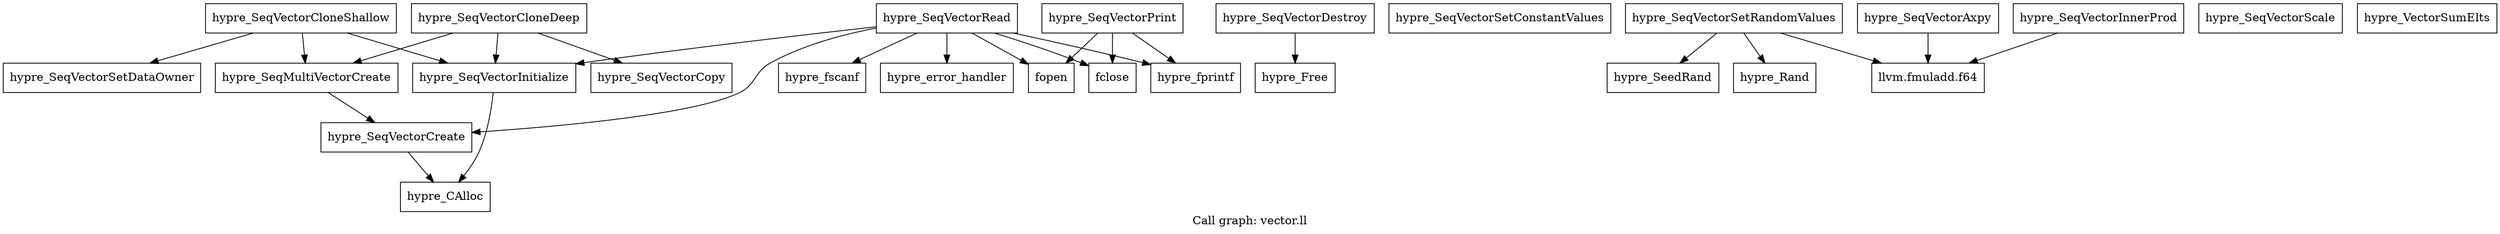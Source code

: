 digraph "Call graph: vector.ll" {
	label="Call graph: vector.ll";

	Node0x56374eec7620 [shape=record,label="{hypre_SeqVectorCreate}"];
	Node0x56374eec7620 -> Node0x56374eeb2200;
	Node0x56374eeb2200 [shape=record,label="{hypre_CAlloc}"];
	Node0x56374eeb44e0 [shape=record,label="{hypre_SeqMultiVectorCreate}"];
	Node0x56374eeb44e0 -> Node0x56374eec7620;
	Node0x56374eeb5eb0 [shape=record,label="{hypre_SeqVectorDestroy}"];
	Node0x56374eeb5eb0 -> Node0x56374eeb6950;
	Node0x56374eeb6950 [shape=record,label="{hypre_Free}"];
	Node0x56374eeb9ea0 [shape=record,label="{hypre_SeqVectorInitialize}"];
	Node0x56374eeb9ea0 -> Node0x56374eeb2200;
	Node0x56374eebdcb0 [shape=record,label="{hypre_SeqVectorSetDataOwner}"];
	Node0x56374eebeca0 [shape=record,label="{hypre_SeqVectorRead}"];
	Node0x56374eebeca0 -> Node0x56374eebf460;
	Node0x56374eebeca0 -> Node0x56374eec0ea0;
	Node0x56374eebeca0 -> Node0x56374eec7620;
	Node0x56374eebeca0 -> Node0x56374eeb9ea0;
	Node0x56374eebeca0 -> Node0x56374eec9470;
	Node0x56374eebeca0 -> Node0x56374eec52d0;
	Node0x56374eebeca0 -> Node0x56374eec8680;
	Node0x56374eebf460 [shape=record,label="{fopen}"];
	Node0x56374eec0ea0 [shape=record,label="{hypre_fscanf}"];
	Node0x56374eec52d0 [shape=record,label="{fclose}"];
	Node0x56374eec8680 [shape=record,label="{hypre_fprintf}"];
	Node0x56374eec9470 [shape=record,label="{hypre_error_handler}"];
	Node0x56374eed07f0 [shape=record,label="{hypre_SeqVectorPrint}"];
	Node0x56374eed07f0 -> Node0x56374eebf460;
	Node0x56374eed07f0 -> Node0x56374eec8680;
	Node0x56374eed07f0 -> Node0x56374eec52d0;
	Node0x56374eed1880 [shape=record,label="{hypre_SeqVectorSetConstantValues}"];
	Node0x56374eed2e00 [shape=record,label="{hypre_SeqVectorSetRandomValues}"];
	Node0x56374eed2e00 -> Node0x56374eecb030;
	Node0x56374eed2e00 -> Node0x56374eec8330;
	Node0x56374eed2e00 -> Node0x56374eec50b0;
	Node0x56374eecb030 [shape=record,label="{hypre_SeedRand}"];
	Node0x56374eec8330 [shape=record,label="{hypre_Rand}"];
	Node0x56374eec50b0 [shape=record,label="{llvm.fmuladd.f64}"];
	Node0x56374eec71c0 [shape=record,label="{hypre_SeqVectorCopy}"];
	Node0x56374eee8d50 [shape=record,label="{hypre_SeqVectorCloneDeep}"];
	Node0x56374eee8d50 -> Node0x56374eeb44e0;
	Node0x56374eee8d50 -> Node0x56374eeb9ea0;
	Node0x56374eee8d50 -> Node0x56374eec71c0;
	Node0x56374eee8e80 [shape=record,label="{hypre_SeqVectorCloneShallow}"];
	Node0x56374eee8e80 -> Node0x56374eeb44e0;
	Node0x56374eee8e80 -> Node0x56374eebdcb0;
	Node0x56374eee8e80 -> Node0x56374eeb9ea0;
	Node0x56374eee8fb0 [shape=record,label="{hypre_SeqVectorScale}"];
	Node0x56374eee9030 [shape=record,label="{hypre_SeqVectorAxpy}"];
	Node0x56374eee9030 -> Node0x56374eec50b0;
	Node0x56374eee90b0 [shape=record,label="{hypre_SeqVectorInnerProd}"];
	Node0x56374eee90b0 -> Node0x56374eec50b0;
	Node0x56374eee9130 [shape=record,label="{hypre_VectorSumElts}"];
}
